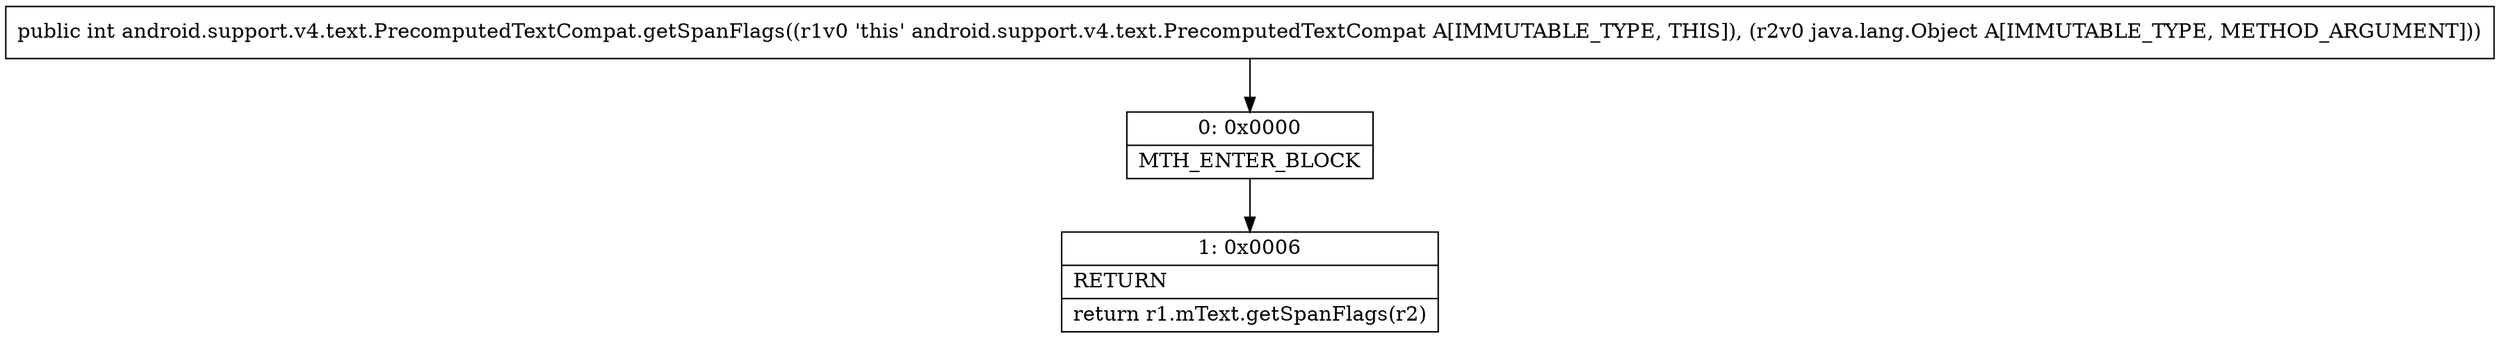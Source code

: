 digraph "CFG forandroid.support.v4.text.PrecomputedTextCompat.getSpanFlags(Ljava\/lang\/Object;)I" {
Node_0 [shape=record,label="{0\:\ 0x0000|MTH_ENTER_BLOCK\l}"];
Node_1 [shape=record,label="{1\:\ 0x0006|RETURN\l|return r1.mText.getSpanFlags(r2)\l}"];
MethodNode[shape=record,label="{public int android.support.v4.text.PrecomputedTextCompat.getSpanFlags((r1v0 'this' android.support.v4.text.PrecomputedTextCompat A[IMMUTABLE_TYPE, THIS]), (r2v0 java.lang.Object A[IMMUTABLE_TYPE, METHOD_ARGUMENT])) }"];
MethodNode -> Node_0;
Node_0 -> Node_1;
}


